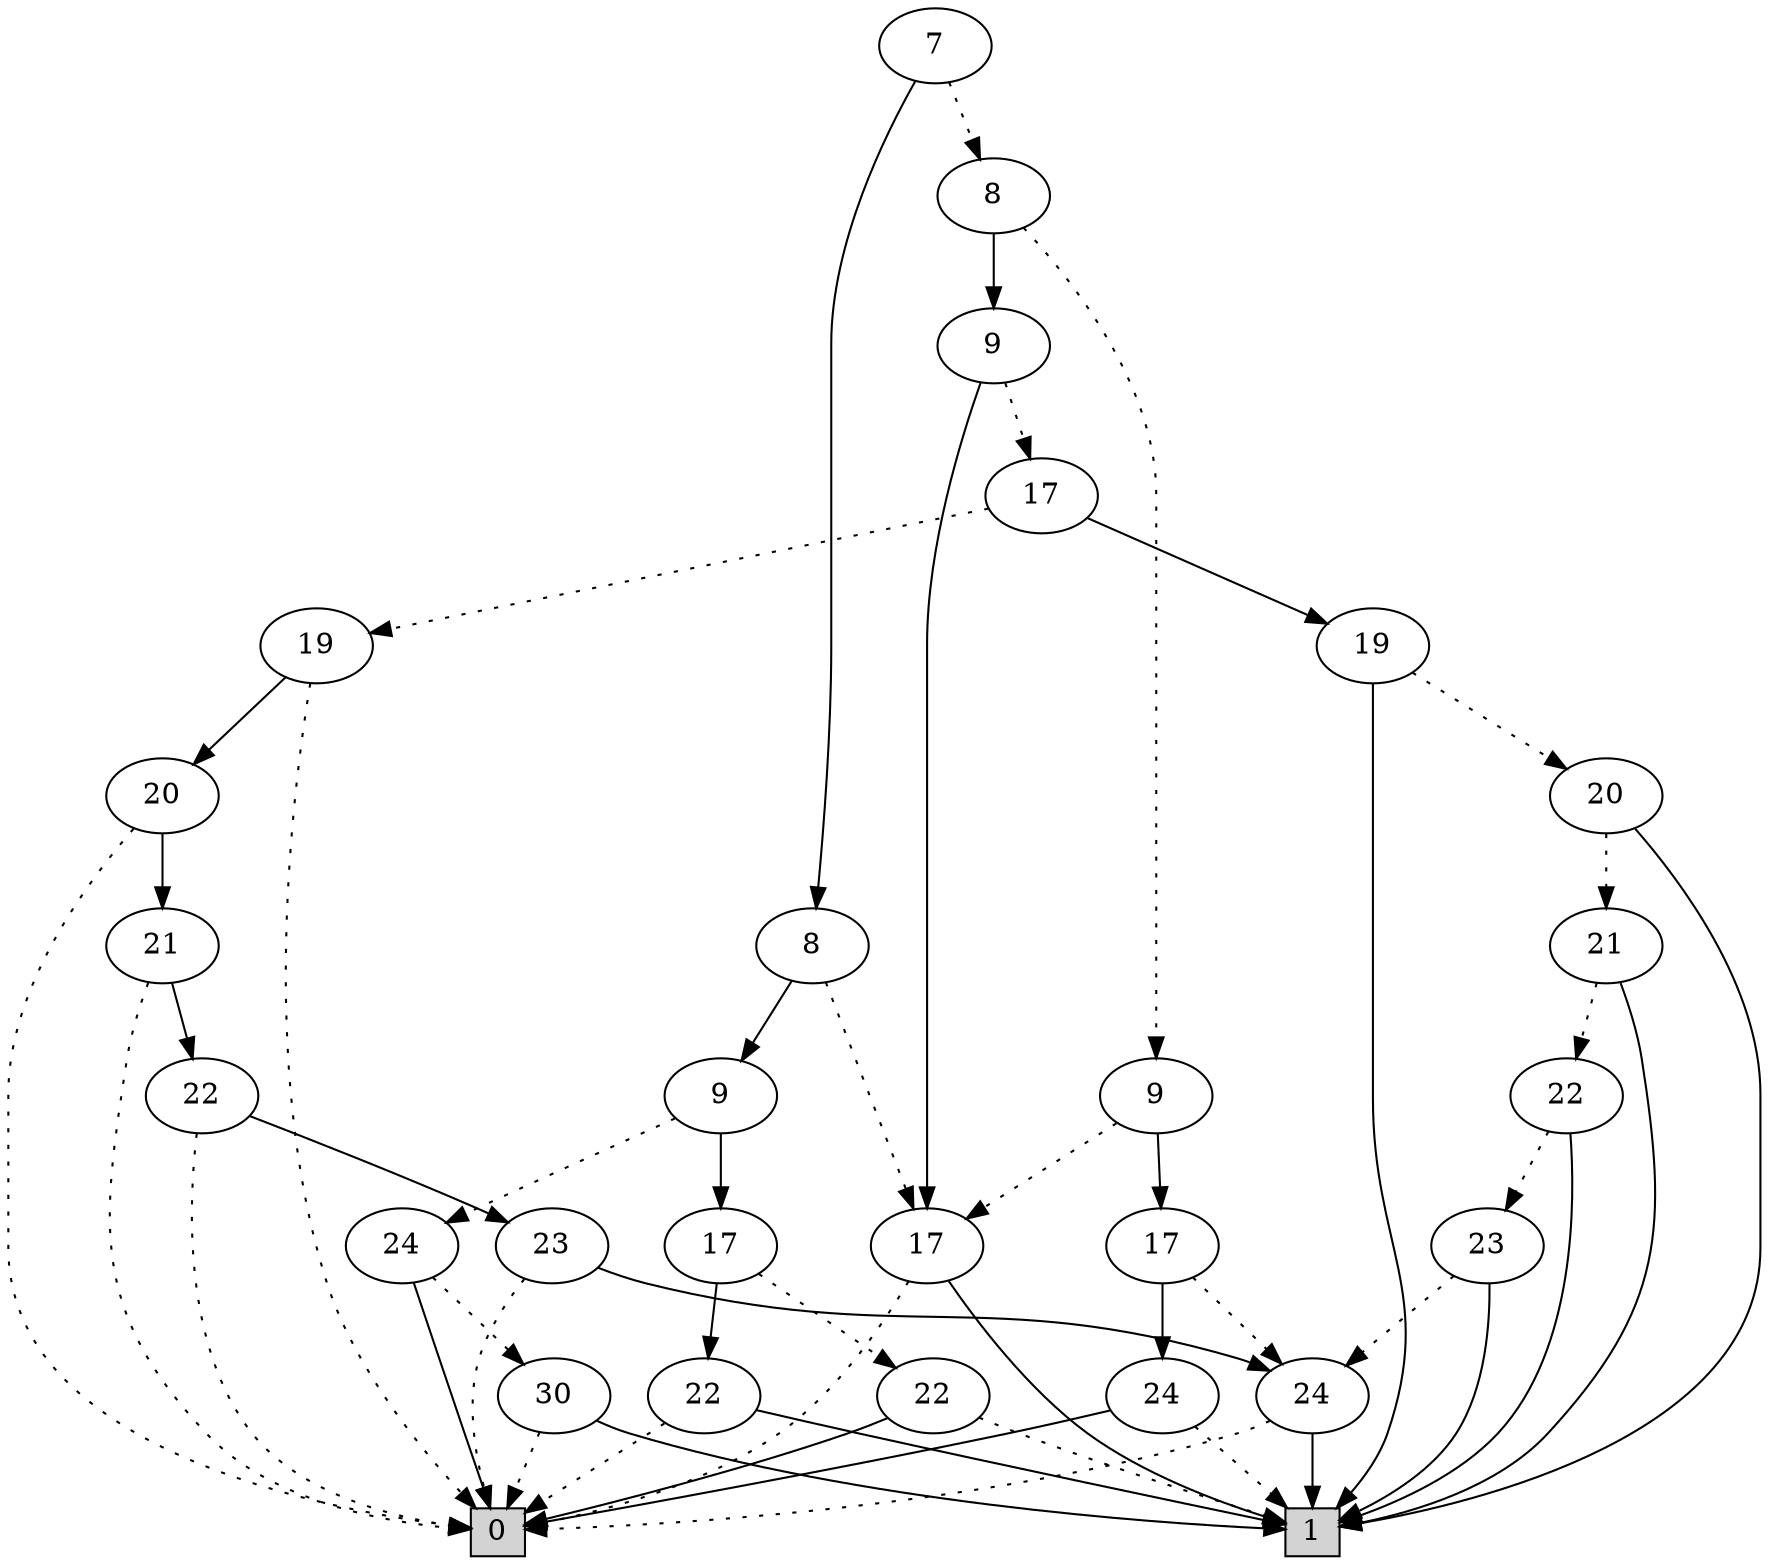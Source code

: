 digraph G {
0 [shape=box, label="0", style=filled, shape=box, height=0.3, width=0.3];
1 [shape=box, label="1", style=filled, shape=box, height=0.3, width=0.3];
9504 [label="7"];
9504 -> 9501 [style=dotted];
9504 -> 9503 [style=filled];
9501 [label="8"];
9501 -> 9498 [style=dotted];
9501 -> 9500 [style=filled];
9498 [label="9"];
9498 -> 36 [style=dotted];
9498 -> 9436 [style=filled];
36 [label="17"];
36 -> 0 [style=dotted];
36 -> 1 [style=filled];
9436 [label="17"];
9436 -> 50 [style=dotted];
9436 -> 51 [style=filled];
50 [label="24"];
50 -> 0 [style=dotted];
50 -> 1 [style=filled];
51 [label="24"];
51 -> 1 [style=dotted];
51 -> 0 [style=filled];
9500 [label="9"];
9500 -> 9499 [style=dotted];
9500 -> 36 [style=filled];
9499 [label="17"];
9499 -> 6471 [style=dotted];
9499 -> 9362 [style=filled];
6471 [label="19"];
6471 -> 0 [style=dotted];
6471 -> 335 [style=filled];
335 [label="20"];
335 -> 0 [style=dotted];
335 -> 334 [style=filled];
334 [label="21"];
334 -> 0 [style=dotted];
334 -> 333 [style=filled];
333 [label="22"];
333 -> 0 [style=dotted];
333 -> 332 [style=filled];
332 [label="23"];
332 -> 0 [style=dotted];
332 -> 50 [style=filled];
9362 [label="19"];
9362 -> 340 [style=dotted];
9362 -> 1 [style=filled];
340 [label="20"];
340 -> 339 [style=dotted];
340 -> 1 [style=filled];
339 [label="21"];
339 -> 338 [style=dotted];
339 -> 1 [style=filled];
338 [label="22"];
338 -> 337 [style=dotted];
338 -> 1 [style=filled];
337 [label="23"];
337 -> 50 [style=dotted];
337 -> 1 [style=filled];
9503 [label="8"];
9503 -> 36 [style=dotted];
9503 -> 9502 [style=filled];
9502 [label="9"];
9502 -> 546 [style=dotted];
9502 -> 9395 [style=filled];
546 [label="24"];
546 -> 62 [style=dotted];
546 -> 0 [style=filled];
62 [label="30"];
62 -> 0 [style=dotted];
62 -> 1 [style=filled];
9395 [label="17"];
9395 -> 47 [style=dotted];
9395 -> 46 [style=filled];
47 [label="22"];
47 -> 1 [style=dotted];
47 -> 0 [style=filled];
46 [label="22"];
46 -> 0 [style=dotted];
46 -> 1 [style=filled];
}
